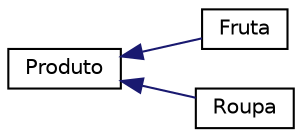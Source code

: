 digraph "Gráfico de Hierarquia de Classes"
{
  edge [fontname="Helvetica",fontsize="10",labelfontname="Helvetica",labelfontsize="10"];
  node [fontname="Helvetica",fontsize="10",shape=record];
  rankdir="LR";
  Node1 [label="Produto",height=0.2,width=0.4,color="black", fillcolor="white", style="filled",URL="$classProduto.html"];
  Node1 -> Node2 [dir="back",color="midnightblue",fontsize="10",style="solid",fontname="Helvetica"];
  Node2 [label="Fruta",height=0.2,width=0.4,color="black", fillcolor="white", style="filled",URL="$classFruta.html"];
  Node1 -> Node3 [dir="back",color="midnightblue",fontsize="10",style="solid",fontname="Helvetica"];
  Node3 [label="Roupa",height=0.2,width=0.4,color="black", fillcolor="white", style="filled",URL="$classRoupa.html"];
}

